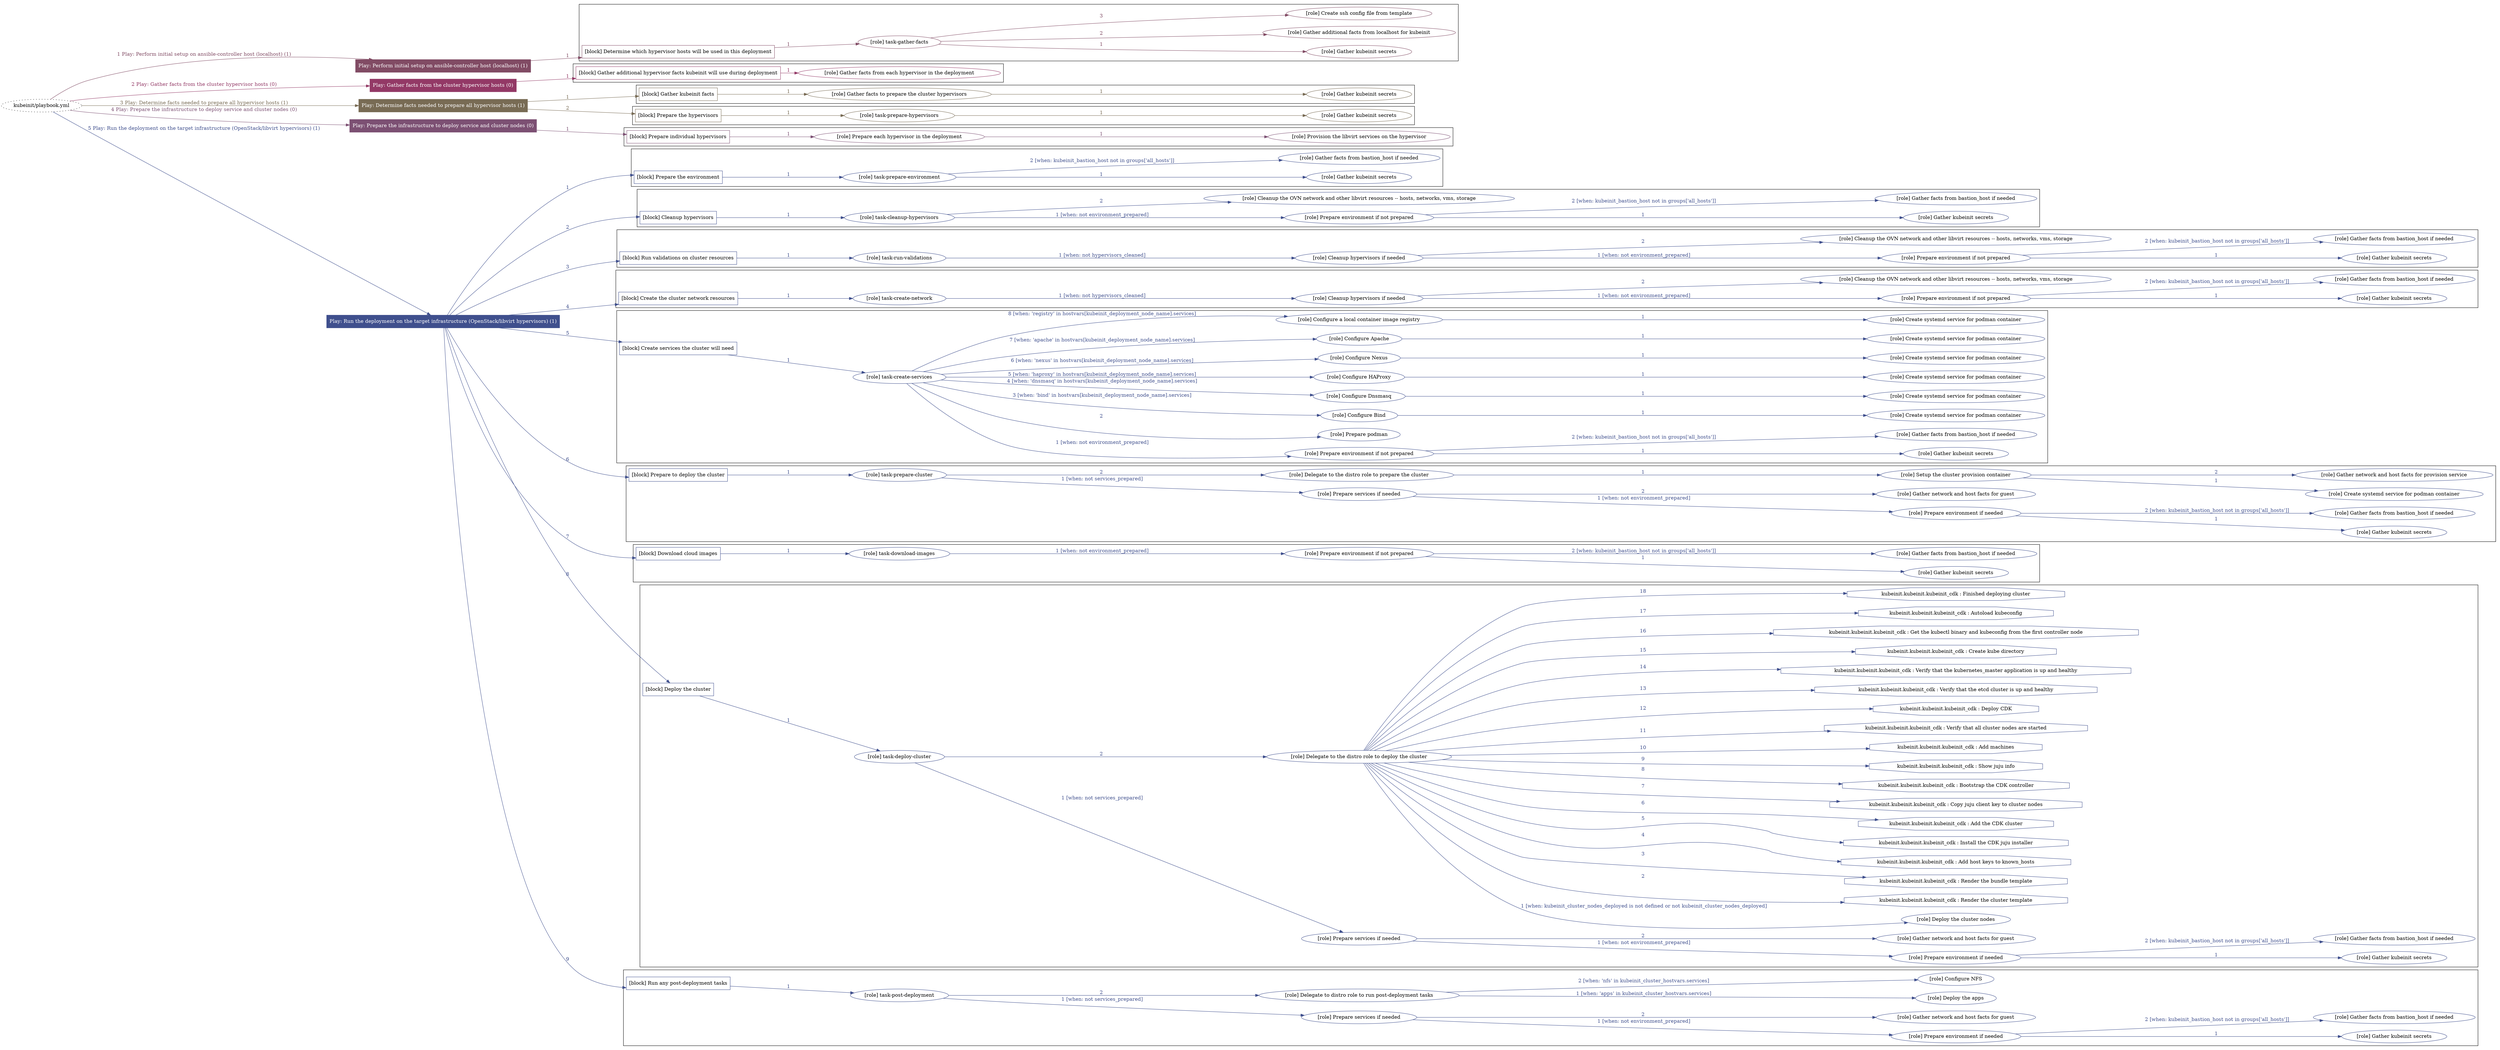 digraph {
	graph [concentrate=true ordering=in rankdir=LR ratio=fill]
	edge [esep=5 sep=10]
	"kubeinit/playbook.yml" [URL="/home/runner/work/kubeinit/kubeinit/kubeinit/playbook.yml" id=playbook_5a51d341 style=dotted]
	"kubeinit/playbook.yml" -> play_a0fe7759 [label="1 Play: Perform initial setup on ansible-controller host (localhost) (1)" color="#814b64" fontcolor="#814b64" id=edge_play_a0fe7759 labeltooltip="1 Play: Perform initial setup on ansible-controller host (localhost) (1)" tooltip="1 Play: Perform initial setup on ansible-controller host (localhost) (1)"]
	subgraph "Play: Perform initial setup on ansible-controller host (localhost) (1)" {
		play_a0fe7759 [label="Play: Perform initial setup on ansible-controller host (localhost) (1)" URL="/home/runner/work/kubeinit/kubeinit/kubeinit/playbook.yml" color="#814b64" fontcolor="#ffffff" id=play_a0fe7759 shape=box style=filled tooltip=localhost]
		play_a0fe7759 -> block_32185035 [label=1 color="#814b64" fontcolor="#814b64" id=edge_block_32185035 labeltooltip=1 tooltip=1]
		subgraph cluster_block_32185035 {
			block_32185035 [label="[block] Determine which hypervisor hosts will be used in this deployment" URL="/home/runner/work/kubeinit/kubeinit/kubeinit/playbook.yml" color="#814b64" id=block_32185035 labeltooltip="Determine which hypervisor hosts will be used in this deployment" shape=box tooltip="Determine which hypervisor hosts will be used in this deployment"]
			block_32185035 -> role_87f22bab [label="1 " color="#814b64" fontcolor="#814b64" id=edge_role_87f22bab labeltooltip="1 " tooltip="1 "]
			subgraph "task-gather-facts" {
				role_87f22bab [label="[role] task-gather-facts" URL="/home/runner/work/kubeinit/kubeinit/kubeinit/playbook.yml" color="#814b64" id=role_87f22bab tooltip="task-gather-facts"]
				role_87f22bab -> role_888b3dd8 [label="1 " color="#814b64" fontcolor="#814b64" id=edge_role_888b3dd8 labeltooltip="1 " tooltip="1 "]
				subgraph "Gather kubeinit secrets" {
					role_888b3dd8 [label="[role] Gather kubeinit secrets" URL="/home/runner/.ansible/collections/ansible_collections/kubeinit/kubeinit/roles/kubeinit_prepare/tasks/build_hypervisors_group.yml" color="#814b64" id=role_888b3dd8 tooltip="Gather kubeinit secrets"]
				}
				role_87f22bab -> role_139fe7fd [label="2 " color="#814b64" fontcolor="#814b64" id=edge_role_139fe7fd labeltooltip="2 " tooltip="2 "]
				subgraph "Gather additional facts from localhost for kubeinit" {
					role_139fe7fd [label="[role] Gather additional facts from localhost for kubeinit" URL="/home/runner/.ansible/collections/ansible_collections/kubeinit/kubeinit/roles/kubeinit_prepare/tasks/build_hypervisors_group.yml" color="#814b64" id=role_139fe7fd tooltip="Gather additional facts from localhost for kubeinit"]
				}
				role_87f22bab -> role_9424964d [label="3 " color="#814b64" fontcolor="#814b64" id=edge_role_9424964d labeltooltip="3 " tooltip="3 "]
				subgraph "Create ssh config file from template" {
					role_9424964d [label="[role] Create ssh config file from template" URL="/home/runner/.ansible/collections/ansible_collections/kubeinit/kubeinit/roles/kubeinit_prepare/tasks/build_hypervisors_group.yml" color="#814b64" id=role_9424964d tooltip="Create ssh config file from template"]
				}
			}
		}
	}
	"kubeinit/playbook.yml" -> play_0ababdb2 [label="2 Play: Gather facts from the cluster hypervisor hosts (0)" color="#933966" fontcolor="#933966" id=edge_play_0ababdb2 labeltooltip="2 Play: Gather facts from the cluster hypervisor hosts (0)" tooltip="2 Play: Gather facts from the cluster hypervisor hosts (0)"]
	subgraph "Play: Gather facts from the cluster hypervisor hosts (0)" {
		play_0ababdb2 [label="Play: Gather facts from the cluster hypervisor hosts (0)" URL="/home/runner/work/kubeinit/kubeinit/kubeinit/playbook.yml" color="#933966" fontcolor="#ffffff" id=play_0ababdb2 shape=box style=filled tooltip="Play: Gather facts from the cluster hypervisor hosts (0)"]
		play_0ababdb2 -> block_5687f5d7 [label=1 color="#933966" fontcolor="#933966" id=edge_block_5687f5d7 labeltooltip=1 tooltip=1]
		subgraph cluster_block_5687f5d7 {
			block_5687f5d7 [label="[block] Gather additional hypervisor facts kubeinit will use during deployment" URL="/home/runner/work/kubeinit/kubeinit/kubeinit/playbook.yml" color="#933966" id=block_5687f5d7 labeltooltip="Gather additional hypervisor facts kubeinit will use during deployment" shape=box tooltip="Gather additional hypervisor facts kubeinit will use during deployment"]
			block_5687f5d7 -> role_4fb2252a [label="1 " color="#933966" fontcolor="#933966" id=edge_role_4fb2252a labeltooltip="1 " tooltip="1 "]
			subgraph "Gather facts from each hypervisor in the deployment" {
				role_4fb2252a [label="[role] Gather facts from each hypervisor in the deployment" URL="/home/runner/work/kubeinit/kubeinit/kubeinit/playbook.yml" color="#933966" id=role_4fb2252a tooltip="Gather facts from each hypervisor in the deployment"]
			}
		}
	}
	"kubeinit/playbook.yml" -> play_9797517a [label="3 Play: Determine facts needed to prepare all hypervisor hosts (1)" color="#786b54" fontcolor="#786b54" id=edge_play_9797517a labeltooltip="3 Play: Determine facts needed to prepare all hypervisor hosts (1)" tooltip="3 Play: Determine facts needed to prepare all hypervisor hosts (1)"]
	subgraph "Play: Determine facts needed to prepare all hypervisor hosts (1)" {
		play_9797517a [label="Play: Determine facts needed to prepare all hypervisor hosts (1)" URL="/home/runner/work/kubeinit/kubeinit/kubeinit/playbook.yml" color="#786b54" fontcolor="#ffffff" id=play_9797517a shape=box style=filled tooltip=localhost]
		play_9797517a -> block_b3ff2605 [label=1 color="#786b54" fontcolor="#786b54" id=edge_block_b3ff2605 labeltooltip=1 tooltip=1]
		subgraph cluster_block_b3ff2605 {
			block_b3ff2605 [label="[block] Gather kubeinit facts" URL="/home/runner/work/kubeinit/kubeinit/kubeinit/playbook.yml" color="#786b54" id=block_b3ff2605 labeltooltip="Gather kubeinit facts" shape=box tooltip="Gather kubeinit facts"]
			block_b3ff2605 -> role_b54ca545 [label="1 " color="#786b54" fontcolor="#786b54" id=edge_role_b54ca545 labeltooltip="1 " tooltip="1 "]
			subgraph "Gather facts to prepare the cluster hypervisors" {
				role_b54ca545 [label="[role] Gather facts to prepare the cluster hypervisors" URL="/home/runner/work/kubeinit/kubeinit/kubeinit/playbook.yml" color="#786b54" id=role_b54ca545 tooltip="Gather facts to prepare the cluster hypervisors"]
				role_b54ca545 -> role_3aaf21b5 [label="1 " color="#786b54" fontcolor="#786b54" id=edge_role_3aaf21b5 labeltooltip="1 " tooltip="1 "]
				subgraph "Gather kubeinit secrets" {
					role_3aaf21b5 [label="[role] Gather kubeinit secrets" URL="/home/runner/.ansible/collections/ansible_collections/kubeinit/kubeinit/roles/kubeinit_prepare/tasks/gather_kubeinit_facts.yml" color="#786b54" id=role_3aaf21b5 tooltip="Gather kubeinit secrets"]
				}
			}
		}
		play_9797517a -> block_415ee98a [label=2 color="#786b54" fontcolor="#786b54" id=edge_block_415ee98a labeltooltip=2 tooltip=2]
		subgraph cluster_block_415ee98a {
			block_415ee98a [label="[block] Prepare the hypervisors" URL="/home/runner/work/kubeinit/kubeinit/kubeinit/playbook.yml" color="#786b54" id=block_415ee98a labeltooltip="Prepare the hypervisors" shape=box tooltip="Prepare the hypervisors"]
			block_415ee98a -> role_7777511c [label="1 " color="#786b54" fontcolor="#786b54" id=edge_role_7777511c labeltooltip="1 " tooltip="1 "]
			subgraph "task-prepare-hypervisors" {
				role_7777511c [label="[role] task-prepare-hypervisors" URL="/home/runner/work/kubeinit/kubeinit/kubeinit/playbook.yml" color="#786b54" id=role_7777511c tooltip="task-prepare-hypervisors"]
				role_7777511c -> role_215b6bcb [label="1 " color="#786b54" fontcolor="#786b54" id=edge_role_215b6bcb labeltooltip="1 " tooltip="1 "]
				subgraph "Gather kubeinit secrets" {
					role_215b6bcb [label="[role] Gather kubeinit secrets" URL="/home/runner/.ansible/collections/ansible_collections/kubeinit/kubeinit/roles/kubeinit_prepare/tasks/gather_kubeinit_facts.yml" color="#786b54" id=role_215b6bcb tooltip="Gather kubeinit secrets"]
				}
			}
		}
	}
	"kubeinit/playbook.yml" -> play_5ab0fd24 [label="4 Play: Prepare the infrastructure to deploy service and cluster nodes (0)" color="#7c5073" fontcolor="#7c5073" id=edge_play_5ab0fd24 labeltooltip="4 Play: Prepare the infrastructure to deploy service and cluster nodes (0)" tooltip="4 Play: Prepare the infrastructure to deploy service and cluster nodes (0)"]
	subgraph "Play: Prepare the infrastructure to deploy service and cluster nodes (0)" {
		play_5ab0fd24 [label="Play: Prepare the infrastructure to deploy service and cluster nodes (0)" URL="/home/runner/work/kubeinit/kubeinit/kubeinit/playbook.yml" color="#7c5073" fontcolor="#ffffff" id=play_5ab0fd24 shape=box style=filled tooltip="Play: Prepare the infrastructure to deploy service and cluster nodes (0)"]
		play_5ab0fd24 -> block_a1c620fb [label=1 color="#7c5073" fontcolor="#7c5073" id=edge_block_a1c620fb labeltooltip=1 tooltip=1]
		subgraph cluster_block_a1c620fb {
			block_a1c620fb [label="[block] Prepare individual hypervisors" URL="/home/runner/work/kubeinit/kubeinit/kubeinit/playbook.yml" color="#7c5073" id=block_a1c620fb labeltooltip="Prepare individual hypervisors" shape=box tooltip="Prepare individual hypervisors"]
			block_a1c620fb -> role_cbd71bc0 [label="1 " color="#7c5073" fontcolor="#7c5073" id=edge_role_cbd71bc0 labeltooltip="1 " tooltip="1 "]
			subgraph "Prepare each hypervisor in the deployment" {
				role_cbd71bc0 [label="[role] Prepare each hypervisor in the deployment" URL="/home/runner/work/kubeinit/kubeinit/kubeinit/playbook.yml" color="#7c5073" id=role_cbd71bc0 tooltip="Prepare each hypervisor in the deployment"]
				role_cbd71bc0 -> role_2c43a8d2 [label="1 " color="#7c5073" fontcolor="#7c5073" id=edge_role_2c43a8d2 labeltooltip="1 " tooltip="1 "]
				subgraph "Provision the libvirt services on the hypervisor" {
					role_2c43a8d2 [label="[role] Provision the libvirt services on the hypervisor" URL="/home/runner/.ansible/collections/ansible_collections/kubeinit/kubeinit/roles/kubeinit_prepare/tasks/prepare_hypervisor.yml" color="#7c5073" id=role_2c43a8d2 tooltip="Provision the libvirt services on the hypervisor"]
				}
			}
		}
	}
	"kubeinit/playbook.yml" -> play_9be9d0f4 [label="5 Play: Run the deployment on the target infrastructure (OpenStack/libvirt hypervisors) (1)" color="#3f4f8d" fontcolor="#3f4f8d" id=edge_play_9be9d0f4 labeltooltip="5 Play: Run the deployment on the target infrastructure (OpenStack/libvirt hypervisors) (1)" tooltip="5 Play: Run the deployment on the target infrastructure (OpenStack/libvirt hypervisors) (1)"]
	subgraph "Play: Run the deployment on the target infrastructure (OpenStack/libvirt hypervisors) (1)" {
		play_9be9d0f4 [label="Play: Run the deployment on the target infrastructure (OpenStack/libvirt hypervisors) (1)" URL="/home/runner/work/kubeinit/kubeinit/kubeinit/playbook.yml" color="#3f4f8d" fontcolor="#ffffff" id=play_9be9d0f4 shape=box style=filled tooltip=localhost]
		play_9be9d0f4 -> block_c97df1d0 [label=1 color="#3f4f8d" fontcolor="#3f4f8d" id=edge_block_c97df1d0 labeltooltip=1 tooltip=1]
		subgraph cluster_block_c97df1d0 {
			block_c97df1d0 [label="[block] Prepare the environment" URL="/home/runner/work/kubeinit/kubeinit/kubeinit/playbook.yml" color="#3f4f8d" id=block_c97df1d0 labeltooltip="Prepare the environment" shape=box tooltip="Prepare the environment"]
			block_c97df1d0 -> role_35b676db [label="1 " color="#3f4f8d" fontcolor="#3f4f8d" id=edge_role_35b676db labeltooltip="1 " tooltip="1 "]
			subgraph "task-prepare-environment" {
				role_35b676db [label="[role] task-prepare-environment" URL="/home/runner/work/kubeinit/kubeinit/kubeinit/playbook.yml" color="#3f4f8d" id=role_35b676db tooltip="task-prepare-environment"]
				role_35b676db -> role_f33b4cf0 [label="1 " color="#3f4f8d" fontcolor="#3f4f8d" id=edge_role_f33b4cf0 labeltooltip="1 " tooltip="1 "]
				subgraph "Gather kubeinit secrets" {
					role_f33b4cf0 [label="[role] Gather kubeinit secrets" URL="/home/runner/.ansible/collections/ansible_collections/kubeinit/kubeinit/roles/kubeinit_prepare/tasks/gather_kubeinit_facts.yml" color="#3f4f8d" id=role_f33b4cf0 tooltip="Gather kubeinit secrets"]
				}
				role_35b676db -> role_31c258ab [label="2 [when: kubeinit_bastion_host not in groups['all_hosts']]" color="#3f4f8d" fontcolor="#3f4f8d" id=edge_role_31c258ab labeltooltip="2 [when: kubeinit_bastion_host not in groups['all_hosts']]" tooltip="2 [when: kubeinit_bastion_host not in groups['all_hosts']]"]
				subgraph "Gather facts from bastion_host if needed" {
					role_31c258ab [label="[role] Gather facts from bastion_host if needed" URL="/home/runner/.ansible/collections/ansible_collections/kubeinit/kubeinit/roles/kubeinit_prepare/tasks/main.yml" color="#3f4f8d" id=role_31c258ab tooltip="Gather facts from bastion_host if needed"]
				}
			}
		}
		play_9be9d0f4 -> block_01f05669 [label=2 color="#3f4f8d" fontcolor="#3f4f8d" id=edge_block_01f05669 labeltooltip=2 tooltip=2]
		subgraph cluster_block_01f05669 {
			block_01f05669 [label="[block] Cleanup hypervisors" URL="/home/runner/work/kubeinit/kubeinit/kubeinit/playbook.yml" color="#3f4f8d" id=block_01f05669 labeltooltip="Cleanup hypervisors" shape=box tooltip="Cleanup hypervisors"]
			block_01f05669 -> role_4f972aba [label="1 " color="#3f4f8d" fontcolor="#3f4f8d" id=edge_role_4f972aba labeltooltip="1 " tooltip="1 "]
			subgraph "task-cleanup-hypervisors" {
				role_4f972aba [label="[role] task-cleanup-hypervisors" URL="/home/runner/work/kubeinit/kubeinit/kubeinit/playbook.yml" color="#3f4f8d" id=role_4f972aba tooltip="task-cleanup-hypervisors"]
				role_4f972aba -> role_adf5a0a0 [label="1 [when: not environment_prepared]" color="#3f4f8d" fontcolor="#3f4f8d" id=edge_role_adf5a0a0 labeltooltip="1 [when: not environment_prepared]" tooltip="1 [when: not environment_prepared]"]
				subgraph "Prepare environment if not prepared" {
					role_adf5a0a0 [label="[role] Prepare environment if not prepared" URL="/home/runner/.ansible/collections/ansible_collections/kubeinit/kubeinit/roles/kubeinit_libvirt/tasks/cleanup_hypervisors.yml" color="#3f4f8d" id=role_adf5a0a0 tooltip="Prepare environment if not prepared"]
					role_adf5a0a0 -> role_f577c850 [label="1 " color="#3f4f8d" fontcolor="#3f4f8d" id=edge_role_f577c850 labeltooltip="1 " tooltip="1 "]
					subgraph "Gather kubeinit secrets" {
						role_f577c850 [label="[role] Gather kubeinit secrets" URL="/home/runner/.ansible/collections/ansible_collections/kubeinit/kubeinit/roles/kubeinit_prepare/tasks/gather_kubeinit_facts.yml" color="#3f4f8d" id=role_f577c850 tooltip="Gather kubeinit secrets"]
					}
					role_adf5a0a0 -> role_b387e4d4 [label="2 [when: kubeinit_bastion_host not in groups['all_hosts']]" color="#3f4f8d" fontcolor="#3f4f8d" id=edge_role_b387e4d4 labeltooltip="2 [when: kubeinit_bastion_host not in groups['all_hosts']]" tooltip="2 [when: kubeinit_bastion_host not in groups['all_hosts']]"]
					subgraph "Gather facts from bastion_host if needed" {
						role_b387e4d4 [label="[role] Gather facts from bastion_host if needed" URL="/home/runner/.ansible/collections/ansible_collections/kubeinit/kubeinit/roles/kubeinit_prepare/tasks/main.yml" color="#3f4f8d" id=role_b387e4d4 tooltip="Gather facts from bastion_host if needed"]
					}
				}
				role_4f972aba -> role_8c51627c [label="2 " color="#3f4f8d" fontcolor="#3f4f8d" id=edge_role_8c51627c labeltooltip="2 " tooltip="2 "]
				subgraph "Cleanup the OVN network and other libvirt resources -- hosts, networks, vms, storage" {
					role_8c51627c [label="[role] Cleanup the OVN network and other libvirt resources -- hosts, networks, vms, storage" URL="/home/runner/.ansible/collections/ansible_collections/kubeinit/kubeinit/roles/kubeinit_libvirt/tasks/cleanup_hypervisors.yml" color="#3f4f8d" id=role_8c51627c tooltip="Cleanup the OVN network and other libvirt resources -- hosts, networks, vms, storage"]
				}
			}
		}
		play_9be9d0f4 -> block_5aaf11df [label=3 color="#3f4f8d" fontcolor="#3f4f8d" id=edge_block_5aaf11df labeltooltip=3 tooltip=3]
		subgraph cluster_block_5aaf11df {
			block_5aaf11df [label="[block] Run validations on cluster resources" URL="/home/runner/work/kubeinit/kubeinit/kubeinit/playbook.yml" color="#3f4f8d" id=block_5aaf11df labeltooltip="Run validations on cluster resources" shape=box tooltip="Run validations on cluster resources"]
			block_5aaf11df -> role_77fc0009 [label="1 " color="#3f4f8d" fontcolor="#3f4f8d" id=edge_role_77fc0009 labeltooltip="1 " tooltip="1 "]
			subgraph "task-run-validations" {
				role_77fc0009 [label="[role] task-run-validations" URL="/home/runner/work/kubeinit/kubeinit/kubeinit/playbook.yml" color="#3f4f8d" id=role_77fc0009 tooltip="task-run-validations"]
				role_77fc0009 -> role_12a5b530 [label="1 [when: not hypervisors_cleaned]" color="#3f4f8d" fontcolor="#3f4f8d" id=edge_role_12a5b530 labeltooltip="1 [when: not hypervisors_cleaned]" tooltip="1 [when: not hypervisors_cleaned]"]
				subgraph "Cleanup hypervisors if needed" {
					role_12a5b530 [label="[role] Cleanup hypervisors if needed" URL="/home/runner/.ansible/collections/ansible_collections/kubeinit/kubeinit/roles/kubeinit_validations/tasks/main.yml" color="#3f4f8d" id=role_12a5b530 tooltip="Cleanup hypervisors if needed"]
					role_12a5b530 -> role_d798f0e1 [label="1 [when: not environment_prepared]" color="#3f4f8d" fontcolor="#3f4f8d" id=edge_role_d798f0e1 labeltooltip="1 [when: not environment_prepared]" tooltip="1 [when: not environment_prepared]"]
					subgraph "Prepare environment if not prepared" {
						role_d798f0e1 [label="[role] Prepare environment if not prepared" URL="/home/runner/.ansible/collections/ansible_collections/kubeinit/kubeinit/roles/kubeinit_libvirt/tasks/cleanup_hypervisors.yml" color="#3f4f8d" id=role_d798f0e1 tooltip="Prepare environment if not prepared"]
						role_d798f0e1 -> role_106ce863 [label="1 " color="#3f4f8d" fontcolor="#3f4f8d" id=edge_role_106ce863 labeltooltip="1 " tooltip="1 "]
						subgraph "Gather kubeinit secrets" {
							role_106ce863 [label="[role] Gather kubeinit secrets" URL="/home/runner/.ansible/collections/ansible_collections/kubeinit/kubeinit/roles/kubeinit_prepare/tasks/gather_kubeinit_facts.yml" color="#3f4f8d" id=role_106ce863 tooltip="Gather kubeinit secrets"]
						}
						role_d798f0e1 -> role_c9836616 [label="2 [when: kubeinit_bastion_host not in groups['all_hosts']]" color="#3f4f8d" fontcolor="#3f4f8d" id=edge_role_c9836616 labeltooltip="2 [when: kubeinit_bastion_host not in groups['all_hosts']]" tooltip="2 [when: kubeinit_bastion_host not in groups['all_hosts']]"]
						subgraph "Gather facts from bastion_host if needed" {
							role_c9836616 [label="[role] Gather facts from bastion_host if needed" URL="/home/runner/.ansible/collections/ansible_collections/kubeinit/kubeinit/roles/kubeinit_prepare/tasks/main.yml" color="#3f4f8d" id=role_c9836616 tooltip="Gather facts from bastion_host if needed"]
						}
					}
					role_12a5b530 -> role_12d964c4 [label="2 " color="#3f4f8d" fontcolor="#3f4f8d" id=edge_role_12d964c4 labeltooltip="2 " tooltip="2 "]
					subgraph "Cleanup the OVN network and other libvirt resources -- hosts, networks, vms, storage" {
						role_12d964c4 [label="[role] Cleanup the OVN network and other libvirt resources -- hosts, networks, vms, storage" URL="/home/runner/.ansible/collections/ansible_collections/kubeinit/kubeinit/roles/kubeinit_libvirt/tasks/cleanup_hypervisors.yml" color="#3f4f8d" id=role_12d964c4 tooltip="Cleanup the OVN network and other libvirt resources -- hosts, networks, vms, storage"]
					}
				}
			}
		}
		play_9be9d0f4 -> block_9f50b83d [label=4 color="#3f4f8d" fontcolor="#3f4f8d" id=edge_block_9f50b83d labeltooltip=4 tooltip=4]
		subgraph cluster_block_9f50b83d {
			block_9f50b83d [label="[block] Create the cluster network resources" URL="/home/runner/work/kubeinit/kubeinit/kubeinit/playbook.yml" color="#3f4f8d" id=block_9f50b83d labeltooltip="Create the cluster network resources" shape=box tooltip="Create the cluster network resources"]
			block_9f50b83d -> role_b9a93034 [label="1 " color="#3f4f8d" fontcolor="#3f4f8d" id=edge_role_b9a93034 labeltooltip="1 " tooltip="1 "]
			subgraph "task-create-network" {
				role_b9a93034 [label="[role] task-create-network" URL="/home/runner/work/kubeinit/kubeinit/kubeinit/playbook.yml" color="#3f4f8d" id=role_b9a93034 tooltip="task-create-network"]
				role_b9a93034 -> role_a98f60f1 [label="1 [when: not hypervisors_cleaned]" color="#3f4f8d" fontcolor="#3f4f8d" id=edge_role_a98f60f1 labeltooltip="1 [when: not hypervisors_cleaned]" tooltip="1 [when: not hypervisors_cleaned]"]
				subgraph "Cleanup hypervisors if needed" {
					role_a98f60f1 [label="[role] Cleanup hypervisors if needed" URL="/home/runner/.ansible/collections/ansible_collections/kubeinit/kubeinit/roles/kubeinit_libvirt/tasks/create_network.yml" color="#3f4f8d" id=role_a98f60f1 tooltip="Cleanup hypervisors if needed"]
					role_a98f60f1 -> role_47a503de [label="1 [when: not environment_prepared]" color="#3f4f8d" fontcolor="#3f4f8d" id=edge_role_47a503de labeltooltip="1 [when: not environment_prepared]" tooltip="1 [when: not environment_prepared]"]
					subgraph "Prepare environment if not prepared" {
						role_47a503de [label="[role] Prepare environment if not prepared" URL="/home/runner/.ansible/collections/ansible_collections/kubeinit/kubeinit/roles/kubeinit_libvirt/tasks/cleanup_hypervisors.yml" color="#3f4f8d" id=role_47a503de tooltip="Prepare environment if not prepared"]
						role_47a503de -> role_509b02e9 [label="1 " color="#3f4f8d" fontcolor="#3f4f8d" id=edge_role_509b02e9 labeltooltip="1 " tooltip="1 "]
						subgraph "Gather kubeinit secrets" {
							role_509b02e9 [label="[role] Gather kubeinit secrets" URL="/home/runner/.ansible/collections/ansible_collections/kubeinit/kubeinit/roles/kubeinit_prepare/tasks/gather_kubeinit_facts.yml" color="#3f4f8d" id=role_509b02e9 tooltip="Gather kubeinit secrets"]
						}
						role_47a503de -> role_c401ca6a [label="2 [when: kubeinit_bastion_host not in groups['all_hosts']]" color="#3f4f8d" fontcolor="#3f4f8d" id=edge_role_c401ca6a labeltooltip="2 [when: kubeinit_bastion_host not in groups['all_hosts']]" tooltip="2 [when: kubeinit_bastion_host not in groups['all_hosts']]"]
						subgraph "Gather facts from bastion_host if needed" {
							role_c401ca6a [label="[role] Gather facts from bastion_host if needed" URL="/home/runner/.ansible/collections/ansible_collections/kubeinit/kubeinit/roles/kubeinit_prepare/tasks/main.yml" color="#3f4f8d" id=role_c401ca6a tooltip="Gather facts from bastion_host if needed"]
						}
					}
					role_a98f60f1 -> role_c29f8361 [label="2 " color="#3f4f8d" fontcolor="#3f4f8d" id=edge_role_c29f8361 labeltooltip="2 " tooltip="2 "]
					subgraph "Cleanup the OVN network and other libvirt resources -- hosts, networks, vms, storage" {
						role_c29f8361 [label="[role] Cleanup the OVN network and other libvirt resources -- hosts, networks, vms, storage" URL="/home/runner/.ansible/collections/ansible_collections/kubeinit/kubeinit/roles/kubeinit_libvirt/tasks/cleanup_hypervisors.yml" color="#3f4f8d" id=role_c29f8361 tooltip="Cleanup the OVN network and other libvirt resources -- hosts, networks, vms, storage"]
					}
				}
			}
		}
		play_9be9d0f4 -> block_3ceac824 [label=5 color="#3f4f8d" fontcolor="#3f4f8d" id=edge_block_3ceac824 labeltooltip=5 tooltip=5]
		subgraph cluster_block_3ceac824 {
			block_3ceac824 [label="[block] Create services the cluster will need" URL="/home/runner/work/kubeinit/kubeinit/kubeinit/playbook.yml" color="#3f4f8d" id=block_3ceac824 labeltooltip="Create services the cluster will need" shape=box tooltip="Create services the cluster will need"]
			block_3ceac824 -> role_79fdac73 [label="1 " color="#3f4f8d" fontcolor="#3f4f8d" id=edge_role_79fdac73 labeltooltip="1 " tooltip="1 "]
			subgraph "task-create-services" {
				role_79fdac73 [label="[role] task-create-services" URL="/home/runner/work/kubeinit/kubeinit/kubeinit/playbook.yml" color="#3f4f8d" id=role_79fdac73 tooltip="task-create-services"]
				role_79fdac73 -> role_eacee5cc [label="1 [when: not environment_prepared]" color="#3f4f8d" fontcolor="#3f4f8d" id=edge_role_eacee5cc labeltooltip="1 [when: not environment_prepared]" tooltip="1 [when: not environment_prepared]"]
				subgraph "Prepare environment if not prepared" {
					role_eacee5cc [label="[role] Prepare environment if not prepared" URL="/home/runner/.ansible/collections/ansible_collections/kubeinit/kubeinit/roles/kubeinit_services/tasks/main.yml" color="#3f4f8d" id=role_eacee5cc tooltip="Prepare environment if not prepared"]
					role_eacee5cc -> role_61325732 [label="1 " color="#3f4f8d" fontcolor="#3f4f8d" id=edge_role_61325732 labeltooltip="1 " tooltip="1 "]
					subgraph "Gather kubeinit secrets" {
						role_61325732 [label="[role] Gather kubeinit secrets" URL="/home/runner/.ansible/collections/ansible_collections/kubeinit/kubeinit/roles/kubeinit_prepare/tasks/gather_kubeinit_facts.yml" color="#3f4f8d" id=role_61325732 tooltip="Gather kubeinit secrets"]
					}
					role_eacee5cc -> role_7b02f8f3 [label="2 [when: kubeinit_bastion_host not in groups['all_hosts']]" color="#3f4f8d" fontcolor="#3f4f8d" id=edge_role_7b02f8f3 labeltooltip="2 [when: kubeinit_bastion_host not in groups['all_hosts']]" tooltip="2 [when: kubeinit_bastion_host not in groups['all_hosts']]"]
					subgraph "Gather facts from bastion_host if needed" {
						role_7b02f8f3 [label="[role] Gather facts from bastion_host if needed" URL="/home/runner/.ansible/collections/ansible_collections/kubeinit/kubeinit/roles/kubeinit_prepare/tasks/main.yml" color="#3f4f8d" id=role_7b02f8f3 tooltip="Gather facts from bastion_host if needed"]
					}
				}
				role_79fdac73 -> role_1c7f7dae [label="2 " color="#3f4f8d" fontcolor="#3f4f8d" id=edge_role_1c7f7dae labeltooltip="2 " tooltip="2 "]
				subgraph "Prepare podman" {
					role_1c7f7dae [label="[role] Prepare podman" URL="/home/runner/.ansible/collections/ansible_collections/kubeinit/kubeinit/roles/kubeinit_services/tasks/00_create_service_pod.yml" color="#3f4f8d" id=role_1c7f7dae tooltip="Prepare podman"]
				}
				role_79fdac73 -> role_f28e4585 [label="3 [when: 'bind' in hostvars[kubeinit_deployment_node_name].services]" color="#3f4f8d" fontcolor="#3f4f8d" id=edge_role_f28e4585 labeltooltip="3 [when: 'bind' in hostvars[kubeinit_deployment_node_name].services]" tooltip="3 [when: 'bind' in hostvars[kubeinit_deployment_node_name].services]"]
				subgraph "Configure Bind" {
					role_f28e4585 [label="[role] Configure Bind" URL="/home/runner/.ansible/collections/ansible_collections/kubeinit/kubeinit/roles/kubeinit_services/tasks/start_services_containers.yml" color="#3f4f8d" id=role_f28e4585 tooltip="Configure Bind"]
					role_f28e4585 -> role_9c59a258 [label="1 " color="#3f4f8d" fontcolor="#3f4f8d" id=edge_role_9c59a258 labeltooltip="1 " tooltip="1 "]
					subgraph "Create systemd service for podman container" {
						role_9c59a258 [label="[role] Create systemd service for podman container" URL="/home/runner/.ansible/collections/ansible_collections/kubeinit/kubeinit/roles/kubeinit_bind/tasks/main.yml" color="#3f4f8d" id=role_9c59a258 tooltip="Create systemd service for podman container"]
					}
				}
				role_79fdac73 -> role_6abf8482 [label="4 [when: 'dnsmasq' in hostvars[kubeinit_deployment_node_name].services]" color="#3f4f8d" fontcolor="#3f4f8d" id=edge_role_6abf8482 labeltooltip="4 [when: 'dnsmasq' in hostvars[kubeinit_deployment_node_name].services]" tooltip="4 [when: 'dnsmasq' in hostvars[kubeinit_deployment_node_name].services]"]
				subgraph "Configure Dnsmasq" {
					role_6abf8482 [label="[role] Configure Dnsmasq" URL="/home/runner/.ansible/collections/ansible_collections/kubeinit/kubeinit/roles/kubeinit_services/tasks/start_services_containers.yml" color="#3f4f8d" id=role_6abf8482 tooltip="Configure Dnsmasq"]
					role_6abf8482 -> role_7827137a [label="1 " color="#3f4f8d" fontcolor="#3f4f8d" id=edge_role_7827137a labeltooltip="1 " tooltip="1 "]
					subgraph "Create systemd service for podman container" {
						role_7827137a [label="[role] Create systemd service for podman container" URL="/home/runner/.ansible/collections/ansible_collections/kubeinit/kubeinit/roles/kubeinit_dnsmasq/tasks/main.yml" color="#3f4f8d" id=role_7827137a tooltip="Create systemd service for podman container"]
					}
				}
				role_79fdac73 -> role_7ce7a89c [label="5 [when: 'haproxy' in hostvars[kubeinit_deployment_node_name].services]" color="#3f4f8d" fontcolor="#3f4f8d" id=edge_role_7ce7a89c labeltooltip="5 [when: 'haproxy' in hostvars[kubeinit_deployment_node_name].services]" tooltip="5 [when: 'haproxy' in hostvars[kubeinit_deployment_node_name].services]"]
				subgraph "Configure HAProxy" {
					role_7ce7a89c [label="[role] Configure HAProxy" URL="/home/runner/.ansible/collections/ansible_collections/kubeinit/kubeinit/roles/kubeinit_services/tasks/start_services_containers.yml" color="#3f4f8d" id=role_7ce7a89c tooltip="Configure HAProxy"]
					role_7ce7a89c -> role_1270bd77 [label="1 " color="#3f4f8d" fontcolor="#3f4f8d" id=edge_role_1270bd77 labeltooltip="1 " tooltip="1 "]
					subgraph "Create systemd service for podman container" {
						role_1270bd77 [label="[role] Create systemd service for podman container" URL="/home/runner/.ansible/collections/ansible_collections/kubeinit/kubeinit/roles/kubeinit_haproxy/tasks/main.yml" color="#3f4f8d" id=role_1270bd77 tooltip="Create systemd service for podman container"]
					}
				}
				role_79fdac73 -> role_39ca4c23 [label="6 [when: 'nexus' in hostvars[kubeinit_deployment_node_name].services]" color="#3f4f8d" fontcolor="#3f4f8d" id=edge_role_39ca4c23 labeltooltip="6 [when: 'nexus' in hostvars[kubeinit_deployment_node_name].services]" tooltip="6 [when: 'nexus' in hostvars[kubeinit_deployment_node_name].services]"]
				subgraph "Configure Nexus" {
					role_39ca4c23 [label="[role] Configure Nexus" URL="/home/runner/.ansible/collections/ansible_collections/kubeinit/kubeinit/roles/kubeinit_services/tasks/start_services_containers.yml" color="#3f4f8d" id=role_39ca4c23 tooltip="Configure Nexus"]
					role_39ca4c23 -> role_f14af68b [label="1 " color="#3f4f8d" fontcolor="#3f4f8d" id=edge_role_f14af68b labeltooltip="1 " tooltip="1 "]
					subgraph "Create systemd service for podman container" {
						role_f14af68b [label="[role] Create systemd service for podman container" URL="/home/runner/.ansible/collections/ansible_collections/kubeinit/kubeinit/roles/kubeinit_nexus/tasks/main.yml" color="#3f4f8d" id=role_f14af68b tooltip="Create systemd service for podman container"]
					}
				}
				role_79fdac73 -> role_0464abbc [label="7 [when: 'apache' in hostvars[kubeinit_deployment_node_name].services]" color="#3f4f8d" fontcolor="#3f4f8d" id=edge_role_0464abbc labeltooltip="7 [when: 'apache' in hostvars[kubeinit_deployment_node_name].services]" tooltip="7 [when: 'apache' in hostvars[kubeinit_deployment_node_name].services]"]
				subgraph "Configure Apache" {
					role_0464abbc [label="[role] Configure Apache" URL="/home/runner/.ansible/collections/ansible_collections/kubeinit/kubeinit/roles/kubeinit_services/tasks/start_services_containers.yml" color="#3f4f8d" id=role_0464abbc tooltip="Configure Apache"]
					role_0464abbc -> role_d598d4a1 [label="1 " color="#3f4f8d" fontcolor="#3f4f8d" id=edge_role_d598d4a1 labeltooltip="1 " tooltip="1 "]
					subgraph "Create systemd service for podman container" {
						role_d598d4a1 [label="[role] Create systemd service for podman container" URL="/home/runner/.ansible/collections/ansible_collections/kubeinit/kubeinit/roles/kubeinit_apache/tasks/main.yml" color="#3f4f8d" id=role_d598d4a1 tooltip="Create systemd service for podman container"]
					}
				}
				role_79fdac73 -> role_65d58353 [label="8 [when: 'registry' in hostvars[kubeinit_deployment_node_name].services]" color="#3f4f8d" fontcolor="#3f4f8d" id=edge_role_65d58353 labeltooltip="8 [when: 'registry' in hostvars[kubeinit_deployment_node_name].services]" tooltip="8 [when: 'registry' in hostvars[kubeinit_deployment_node_name].services]"]
				subgraph "Configure a local container image registry" {
					role_65d58353 [label="[role] Configure a local container image registry" URL="/home/runner/.ansible/collections/ansible_collections/kubeinit/kubeinit/roles/kubeinit_services/tasks/start_services_containers.yml" color="#3f4f8d" id=role_65d58353 tooltip="Configure a local container image registry"]
					role_65d58353 -> role_dc4d0d59 [label="1 " color="#3f4f8d" fontcolor="#3f4f8d" id=edge_role_dc4d0d59 labeltooltip="1 " tooltip="1 "]
					subgraph "Create systemd service for podman container" {
						role_dc4d0d59 [label="[role] Create systemd service for podman container" URL="/home/runner/.ansible/collections/ansible_collections/kubeinit/kubeinit/roles/kubeinit_registry/tasks/main.yml" color="#3f4f8d" id=role_dc4d0d59 tooltip="Create systemd service for podman container"]
					}
				}
			}
		}
		play_9be9d0f4 -> block_1bd97235 [label=6 color="#3f4f8d" fontcolor="#3f4f8d" id=edge_block_1bd97235 labeltooltip=6 tooltip=6]
		subgraph cluster_block_1bd97235 {
			block_1bd97235 [label="[block] Prepare to deploy the cluster" URL="/home/runner/work/kubeinit/kubeinit/kubeinit/playbook.yml" color="#3f4f8d" id=block_1bd97235 labeltooltip="Prepare to deploy the cluster" shape=box tooltip="Prepare to deploy the cluster"]
			block_1bd97235 -> role_b673860f [label="1 " color="#3f4f8d" fontcolor="#3f4f8d" id=edge_role_b673860f labeltooltip="1 " tooltip="1 "]
			subgraph "task-prepare-cluster" {
				role_b673860f [label="[role] task-prepare-cluster" URL="/home/runner/work/kubeinit/kubeinit/kubeinit/playbook.yml" color="#3f4f8d" id=role_b673860f tooltip="task-prepare-cluster"]
				role_b673860f -> role_ef51e8ea [label="1 [when: not services_prepared]" color="#3f4f8d" fontcolor="#3f4f8d" id=edge_role_ef51e8ea labeltooltip="1 [when: not services_prepared]" tooltip="1 [when: not services_prepared]"]
				subgraph "Prepare services if needed" {
					role_ef51e8ea [label="[role] Prepare services if needed" URL="/home/runner/.ansible/collections/ansible_collections/kubeinit/kubeinit/roles/kubeinit_prepare/tasks/prepare_cluster.yml" color="#3f4f8d" id=role_ef51e8ea tooltip="Prepare services if needed"]
					role_ef51e8ea -> role_7bd02156 [label="1 [when: not environment_prepared]" color="#3f4f8d" fontcolor="#3f4f8d" id=edge_role_7bd02156 labeltooltip="1 [when: not environment_prepared]" tooltip="1 [when: not environment_prepared]"]
					subgraph "Prepare environment if needed" {
						role_7bd02156 [label="[role] Prepare environment if needed" URL="/home/runner/.ansible/collections/ansible_collections/kubeinit/kubeinit/roles/kubeinit_services/tasks/prepare_services.yml" color="#3f4f8d" id=role_7bd02156 tooltip="Prepare environment if needed"]
						role_7bd02156 -> role_5fa67156 [label="1 " color="#3f4f8d" fontcolor="#3f4f8d" id=edge_role_5fa67156 labeltooltip="1 " tooltip="1 "]
						subgraph "Gather kubeinit secrets" {
							role_5fa67156 [label="[role] Gather kubeinit secrets" URL="/home/runner/.ansible/collections/ansible_collections/kubeinit/kubeinit/roles/kubeinit_prepare/tasks/gather_kubeinit_facts.yml" color="#3f4f8d" id=role_5fa67156 tooltip="Gather kubeinit secrets"]
						}
						role_7bd02156 -> role_188a0518 [label="2 [when: kubeinit_bastion_host not in groups['all_hosts']]" color="#3f4f8d" fontcolor="#3f4f8d" id=edge_role_188a0518 labeltooltip="2 [when: kubeinit_bastion_host not in groups['all_hosts']]" tooltip="2 [when: kubeinit_bastion_host not in groups['all_hosts']]"]
						subgraph "Gather facts from bastion_host if needed" {
							role_188a0518 [label="[role] Gather facts from bastion_host if needed" URL="/home/runner/.ansible/collections/ansible_collections/kubeinit/kubeinit/roles/kubeinit_prepare/tasks/main.yml" color="#3f4f8d" id=role_188a0518 tooltip="Gather facts from bastion_host if needed"]
						}
					}
					role_ef51e8ea -> role_32ec8bff [label="2 " color="#3f4f8d" fontcolor="#3f4f8d" id=edge_role_32ec8bff labeltooltip="2 " tooltip="2 "]
					subgraph "Gather network and host facts for guest" {
						role_32ec8bff [label="[role] Gather network and host facts for guest" URL="/home/runner/.ansible/collections/ansible_collections/kubeinit/kubeinit/roles/kubeinit_services/tasks/prepare_services.yml" color="#3f4f8d" id=role_32ec8bff tooltip="Gather network and host facts for guest"]
					}
				}
				role_b673860f -> role_07a97474 [label="2 " color="#3f4f8d" fontcolor="#3f4f8d" id=edge_role_07a97474 labeltooltip="2 " tooltip="2 "]
				subgraph "Delegate to the distro role to prepare the cluster" {
					role_07a97474 [label="[role] Delegate to the distro role to prepare the cluster" URL="/home/runner/.ansible/collections/ansible_collections/kubeinit/kubeinit/roles/kubeinit_prepare/tasks/prepare_cluster.yml" color="#3f4f8d" id=role_07a97474 tooltip="Delegate to the distro role to prepare the cluster"]
					role_07a97474 -> role_6fe693b7 [label="1 " color="#3f4f8d" fontcolor="#3f4f8d" id=edge_role_6fe693b7 labeltooltip="1 " tooltip="1 "]
					subgraph "Setup the cluster provision container" {
						role_6fe693b7 [label="[role] Setup the cluster provision container" URL="/home/runner/.ansible/collections/ansible_collections/kubeinit/kubeinit/roles/kubeinit_cdk/tasks/prepare_cluster.yml" color="#3f4f8d" id=role_6fe693b7 tooltip="Setup the cluster provision container"]
						role_6fe693b7 -> role_30d8d63d [label="1 " color="#3f4f8d" fontcolor="#3f4f8d" id=edge_role_30d8d63d labeltooltip="1 " tooltip="1 "]
						subgraph "Create systemd service for podman container" {
							role_30d8d63d [label="[role] Create systemd service for podman container" URL="/home/runner/.ansible/collections/ansible_collections/kubeinit/kubeinit/roles/kubeinit_services/tasks/create_provision_container.yml" color="#3f4f8d" id=role_30d8d63d tooltip="Create systemd service for podman container"]
						}
						role_6fe693b7 -> role_d522db70 [label="2 " color="#3f4f8d" fontcolor="#3f4f8d" id=edge_role_d522db70 labeltooltip="2 " tooltip="2 "]
						subgraph "Gather network and host facts for provision service" {
							role_d522db70 [label="[role] Gather network and host facts for provision service" URL="/home/runner/.ansible/collections/ansible_collections/kubeinit/kubeinit/roles/kubeinit_services/tasks/create_provision_container.yml" color="#3f4f8d" id=role_d522db70 tooltip="Gather network and host facts for provision service"]
						}
					}
				}
			}
		}
		play_9be9d0f4 -> block_747e0800 [label=7 color="#3f4f8d" fontcolor="#3f4f8d" id=edge_block_747e0800 labeltooltip=7 tooltip=7]
		subgraph cluster_block_747e0800 {
			block_747e0800 [label="[block] Download cloud images" URL="/home/runner/work/kubeinit/kubeinit/kubeinit/playbook.yml" color="#3f4f8d" id=block_747e0800 labeltooltip="Download cloud images" shape=box tooltip="Download cloud images"]
			block_747e0800 -> role_39e07b40 [label="1 " color="#3f4f8d" fontcolor="#3f4f8d" id=edge_role_39e07b40 labeltooltip="1 " tooltip="1 "]
			subgraph "task-download-images" {
				role_39e07b40 [label="[role] task-download-images" URL="/home/runner/work/kubeinit/kubeinit/kubeinit/playbook.yml" color="#3f4f8d" id=role_39e07b40 tooltip="task-download-images"]
				role_39e07b40 -> role_b1312f1d [label="1 [when: not environment_prepared]" color="#3f4f8d" fontcolor="#3f4f8d" id=edge_role_b1312f1d labeltooltip="1 [when: not environment_prepared]" tooltip="1 [when: not environment_prepared]"]
				subgraph "Prepare environment if not prepared" {
					role_b1312f1d [label="[role] Prepare environment if not prepared" URL="/home/runner/.ansible/collections/ansible_collections/kubeinit/kubeinit/roles/kubeinit_libvirt/tasks/download_cloud_images.yml" color="#3f4f8d" id=role_b1312f1d tooltip="Prepare environment if not prepared"]
					role_b1312f1d -> role_ddf52942 [label="1 " color="#3f4f8d" fontcolor="#3f4f8d" id=edge_role_ddf52942 labeltooltip="1 " tooltip="1 "]
					subgraph "Gather kubeinit secrets" {
						role_ddf52942 [label="[role] Gather kubeinit secrets" URL="/home/runner/.ansible/collections/ansible_collections/kubeinit/kubeinit/roles/kubeinit_prepare/tasks/gather_kubeinit_facts.yml" color="#3f4f8d" id=role_ddf52942 tooltip="Gather kubeinit secrets"]
					}
					role_b1312f1d -> role_02dfc148 [label="2 [when: kubeinit_bastion_host not in groups['all_hosts']]" color="#3f4f8d" fontcolor="#3f4f8d" id=edge_role_02dfc148 labeltooltip="2 [when: kubeinit_bastion_host not in groups['all_hosts']]" tooltip="2 [when: kubeinit_bastion_host not in groups['all_hosts']]"]
					subgraph "Gather facts from bastion_host if needed" {
						role_02dfc148 [label="[role] Gather facts from bastion_host if needed" URL="/home/runner/.ansible/collections/ansible_collections/kubeinit/kubeinit/roles/kubeinit_prepare/tasks/main.yml" color="#3f4f8d" id=role_02dfc148 tooltip="Gather facts from bastion_host if needed"]
					}
				}
			}
		}
		play_9be9d0f4 -> block_d4db9dcc [label=8 color="#3f4f8d" fontcolor="#3f4f8d" id=edge_block_d4db9dcc labeltooltip=8 tooltip=8]
		subgraph cluster_block_d4db9dcc {
			block_d4db9dcc [label="[block] Deploy the cluster" URL="/home/runner/work/kubeinit/kubeinit/kubeinit/playbook.yml" color="#3f4f8d" id=block_d4db9dcc labeltooltip="Deploy the cluster" shape=box tooltip="Deploy the cluster"]
			block_d4db9dcc -> role_320d129d [label="1 " color="#3f4f8d" fontcolor="#3f4f8d" id=edge_role_320d129d labeltooltip="1 " tooltip="1 "]
			subgraph "task-deploy-cluster" {
				role_320d129d [label="[role] task-deploy-cluster" URL="/home/runner/work/kubeinit/kubeinit/kubeinit/playbook.yml" color="#3f4f8d" id=role_320d129d tooltip="task-deploy-cluster"]
				role_320d129d -> role_370386d2 [label="1 [when: not services_prepared]" color="#3f4f8d" fontcolor="#3f4f8d" id=edge_role_370386d2 labeltooltip="1 [when: not services_prepared]" tooltip="1 [when: not services_prepared]"]
				subgraph "Prepare services if needed" {
					role_370386d2 [label="[role] Prepare services if needed" URL="/home/runner/.ansible/collections/ansible_collections/kubeinit/kubeinit/roles/kubeinit_prepare/tasks/deploy_cluster.yml" color="#3f4f8d" id=role_370386d2 tooltip="Prepare services if needed"]
					role_370386d2 -> role_530edac0 [label="1 [when: not environment_prepared]" color="#3f4f8d" fontcolor="#3f4f8d" id=edge_role_530edac0 labeltooltip="1 [when: not environment_prepared]" tooltip="1 [when: not environment_prepared]"]
					subgraph "Prepare environment if needed" {
						role_530edac0 [label="[role] Prepare environment if needed" URL="/home/runner/.ansible/collections/ansible_collections/kubeinit/kubeinit/roles/kubeinit_services/tasks/prepare_services.yml" color="#3f4f8d" id=role_530edac0 tooltip="Prepare environment if needed"]
						role_530edac0 -> role_a25fd41c [label="1 " color="#3f4f8d" fontcolor="#3f4f8d" id=edge_role_a25fd41c labeltooltip="1 " tooltip="1 "]
						subgraph "Gather kubeinit secrets" {
							role_a25fd41c [label="[role] Gather kubeinit secrets" URL="/home/runner/.ansible/collections/ansible_collections/kubeinit/kubeinit/roles/kubeinit_prepare/tasks/gather_kubeinit_facts.yml" color="#3f4f8d" id=role_a25fd41c tooltip="Gather kubeinit secrets"]
						}
						role_530edac0 -> role_8e6ae322 [label="2 [when: kubeinit_bastion_host not in groups['all_hosts']]" color="#3f4f8d" fontcolor="#3f4f8d" id=edge_role_8e6ae322 labeltooltip="2 [when: kubeinit_bastion_host not in groups['all_hosts']]" tooltip="2 [when: kubeinit_bastion_host not in groups['all_hosts']]"]
						subgraph "Gather facts from bastion_host if needed" {
							role_8e6ae322 [label="[role] Gather facts from bastion_host if needed" URL="/home/runner/.ansible/collections/ansible_collections/kubeinit/kubeinit/roles/kubeinit_prepare/tasks/main.yml" color="#3f4f8d" id=role_8e6ae322 tooltip="Gather facts from bastion_host if needed"]
						}
					}
					role_370386d2 -> role_7f991f9e [label="2 " color="#3f4f8d" fontcolor="#3f4f8d" id=edge_role_7f991f9e labeltooltip="2 " tooltip="2 "]
					subgraph "Gather network and host facts for guest" {
						role_7f991f9e [label="[role] Gather network and host facts for guest" URL="/home/runner/.ansible/collections/ansible_collections/kubeinit/kubeinit/roles/kubeinit_services/tasks/prepare_services.yml" color="#3f4f8d" id=role_7f991f9e tooltip="Gather network and host facts for guest"]
					}
				}
				role_320d129d -> role_26d3aaa3 [label="2 " color="#3f4f8d" fontcolor="#3f4f8d" id=edge_role_26d3aaa3 labeltooltip="2 " tooltip="2 "]
				subgraph "Delegate to the distro role to deploy the cluster" {
					role_26d3aaa3 [label="[role] Delegate to the distro role to deploy the cluster" URL="/home/runner/.ansible/collections/ansible_collections/kubeinit/kubeinit/roles/kubeinit_prepare/tasks/deploy_cluster.yml" color="#3f4f8d" id=role_26d3aaa3 tooltip="Delegate to the distro role to deploy the cluster"]
					role_26d3aaa3 -> role_f01e4207 [label="1 [when: kubeinit_cluster_nodes_deployed is not defined or not kubeinit_cluster_nodes_deployed]" color="#3f4f8d" fontcolor="#3f4f8d" id=edge_role_f01e4207 labeltooltip="1 [when: kubeinit_cluster_nodes_deployed is not defined or not kubeinit_cluster_nodes_deployed]" tooltip="1 [when: kubeinit_cluster_nodes_deployed is not defined or not kubeinit_cluster_nodes_deployed]"]
					subgraph "Deploy the cluster nodes" {
						role_f01e4207 [label="[role] Deploy the cluster nodes" URL="/home/runner/.ansible/collections/ansible_collections/kubeinit/kubeinit/roles/kubeinit_cdk/tasks/main.yml" color="#3f4f8d" id=role_f01e4207 tooltip="Deploy the cluster nodes"]
					}
					task_56af88c9 [label="kubeinit.kubeinit.kubeinit_cdk : Render the cluster template" URL="/home/runner/.ansible/collections/ansible_collections/kubeinit/kubeinit/roles/kubeinit_cdk/tasks/main.yml" color="#3f4f8d" id=task_56af88c9 shape=octagon tooltip="kubeinit.kubeinit.kubeinit_cdk : Render the cluster template"]
					role_26d3aaa3 -> task_56af88c9 [label="2 " color="#3f4f8d" fontcolor="#3f4f8d" id=edge_task_56af88c9 labeltooltip="2 " tooltip="2 "]
					task_65b652c7 [label="kubeinit.kubeinit.kubeinit_cdk : Render the bundle template" URL="/home/runner/.ansible/collections/ansible_collections/kubeinit/kubeinit/roles/kubeinit_cdk/tasks/main.yml" color="#3f4f8d" id=task_65b652c7 shape=octagon tooltip="kubeinit.kubeinit.kubeinit_cdk : Render the bundle template"]
					role_26d3aaa3 -> task_65b652c7 [label="3 " color="#3f4f8d" fontcolor="#3f4f8d" id=edge_task_65b652c7 labeltooltip="3 " tooltip="3 "]
					task_faff4a92 [label="kubeinit.kubeinit.kubeinit_cdk : Add host keys to known_hosts" URL="/home/runner/.ansible/collections/ansible_collections/kubeinit/kubeinit/roles/kubeinit_cdk/tasks/main.yml" color="#3f4f8d" id=task_faff4a92 shape=octagon tooltip="kubeinit.kubeinit.kubeinit_cdk : Add host keys to known_hosts"]
					role_26d3aaa3 -> task_faff4a92 [label="4 " color="#3f4f8d" fontcolor="#3f4f8d" id=edge_task_faff4a92 labeltooltip="4 " tooltip="4 "]
					task_5602a554 [label="kubeinit.kubeinit.kubeinit_cdk : Install the CDK juju installer" URL="/home/runner/.ansible/collections/ansible_collections/kubeinit/kubeinit/roles/kubeinit_cdk/tasks/main.yml" color="#3f4f8d" id=task_5602a554 shape=octagon tooltip="kubeinit.kubeinit.kubeinit_cdk : Install the CDK juju installer"]
					role_26d3aaa3 -> task_5602a554 [label="5 " color="#3f4f8d" fontcolor="#3f4f8d" id=edge_task_5602a554 labeltooltip="5 " tooltip="5 "]
					task_56a786f0 [label="kubeinit.kubeinit.kubeinit_cdk : Add the CDK cluster" URL="/home/runner/.ansible/collections/ansible_collections/kubeinit/kubeinit/roles/kubeinit_cdk/tasks/main.yml" color="#3f4f8d" id=task_56a786f0 shape=octagon tooltip="kubeinit.kubeinit.kubeinit_cdk : Add the CDK cluster"]
					role_26d3aaa3 -> task_56a786f0 [label="6 " color="#3f4f8d" fontcolor="#3f4f8d" id=edge_task_56a786f0 labeltooltip="6 " tooltip="6 "]
					task_a3b219af [label="kubeinit.kubeinit.kubeinit_cdk : Copy juju client key to cluster nodes" URL="/home/runner/.ansible/collections/ansible_collections/kubeinit/kubeinit/roles/kubeinit_cdk/tasks/main.yml" color="#3f4f8d" id=task_a3b219af shape=octagon tooltip="kubeinit.kubeinit.kubeinit_cdk : Copy juju client key to cluster nodes"]
					role_26d3aaa3 -> task_a3b219af [label="7 " color="#3f4f8d" fontcolor="#3f4f8d" id=edge_task_a3b219af labeltooltip="7 " tooltip="7 "]
					task_c1c90368 [label="kubeinit.kubeinit.kubeinit_cdk : Bootstrap the CDK controller" URL="/home/runner/.ansible/collections/ansible_collections/kubeinit/kubeinit/roles/kubeinit_cdk/tasks/main.yml" color="#3f4f8d" id=task_c1c90368 shape=octagon tooltip="kubeinit.kubeinit.kubeinit_cdk : Bootstrap the CDK controller"]
					role_26d3aaa3 -> task_c1c90368 [label="8 " color="#3f4f8d" fontcolor="#3f4f8d" id=edge_task_c1c90368 labeltooltip="8 " tooltip="8 "]
					task_f3834518 [label="kubeinit.kubeinit.kubeinit_cdk : Show juju info" URL="/home/runner/.ansible/collections/ansible_collections/kubeinit/kubeinit/roles/kubeinit_cdk/tasks/main.yml" color="#3f4f8d" id=task_f3834518 shape=octagon tooltip="kubeinit.kubeinit.kubeinit_cdk : Show juju info"]
					role_26d3aaa3 -> task_f3834518 [label="9 " color="#3f4f8d" fontcolor="#3f4f8d" id=edge_task_f3834518 labeltooltip="9 " tooltip="9 "]
					task_bc89278e [label="kubeinit.kubeinit.kubeinit_cdk : Add machines" URL="/home/runner/.ansible/collections/ansible_collections/kubeinit/kubeinit/roles/kubeinit_cdk/tasks/main.yml" color="#3f4f8d" id=task_bc89278e shape=octagon tooltip="kubeinit.kubeinit.kubeinit_cdk : Add machines"]
					role_26d3aaa3 -> task_bc89278e [label="10 " color="#3f4f8d" fontcolor="#3f4f8d" id=edge_task_bc89278e labeltooltip="10 " tooltip="10 "]
					task_caa2d325 [label="kubeinit.kubeinit.kubeinit_cdk : Verify that all cluster nodes are started" URL="/home/runner/.ansible/collections/ansible_collections/kubeinit/kubeinit/roles/kubeinit_cdk/tasks/main.yml" color="#3f4f8d" id=task_caa2d325 shape=octagon tooltip="kubeinit.kubeinit.kubeinit_cdk : Verify that all cluster nodes are started"]
					role_26d3aaa3 -> task_caa2d325 [label="11 " color="#3f4f8d" fontcolor="#3f4f8d" id=edge_task_caa2d325 labeltooltip="11 " tooltip="11 "]
					task_b10d3714 [label="kubeinit.kubeinit.kubeinit_cdk : Deploy CDK" URL="/home/runner/.ansible/collections/ansible_collections/kubeinit/kubeinit/roles/kubeinit_cdk/tasks/main.yml" color="#3f4f8d" id=task_b10d3714 shape=octagon tooltip="kubeinit.kubeinit.kubeinit_cdk : Deploy CDK"]
					role_26d3aaa3 -> task_b10d3714 [label="12 " color="#3f4f8d" fontcolor="#3f4f8d" id=edge_task_b10d3714 labeltooltip="12 " tooltip="12 "]
					task_12581c37 [label="kubeinit.kubeinit.kubeinit_cdk : Verify that the etcd cluster is up and healthy" URL="/home/runner/.ansible/collections/ansible_collections/kubeinit/kubeinit/roles/kubeinit_cdk/tasks/main.yml" color="#3f4f8d" id=task_12581c37 shape=octagon tooltip="kubeinit.kubeinit.kubeinit_cdk : Verify that the etcd cluster is up and healthy"]
					role_26d3aaa3 -> task_12581c37 [label="13 " color="#3f4f8d" fontcolor="#3f4f8d" id=edge_task_12581c37 labeltooltip="13 " tooltip="13 "]
					task_1a2e6aea [label="kubeinit.kubeinit.kubeinit_cdk : Verify that the kubernetes_master application is up and healthy" URL="/home/runner/.ansible/collections/ansible_collections/kubeinit/kubeinit/roles/kubeinit_cdk/tasks/main.yml" color="#3f4f8d" id=task_1a2e6aea shape=octagon tooltip="kubeinit.kubeinit.kubeinit_cdk : Verify that the kubernetes_master application is up and healthy"]
					role_26d3aaa3 -> task_1a2e6aea [label="14 " color="#3f4f8d" fontcolor="#3f4f8d" id=edge_task_1a2e6aea labeltooltip="14 " tooltip="14 "]
					task_1d9534ce [label="kubeinit.kubeinit.kubeinit_cdk : Create kube directory" URL="/home/runner/.ansible/collections/ansible_collections/kubeinit/kubeinit/roles/kubeinit_cdk/tasks/main.yml" color="#3f4f8d" id=task_1d9534ce shape=octagon tooltip="kubeinit.kubeinit.kubeinit_cdk : Create kube directory"]
					role_26d3aaa3 -> task_1d9534ce [label="15 " color="#3f4f8d" fontcolor="#3f4f8d" id=edge_task_1d9534ce labeltooltip="15 " tooltip="15 "]
					task_e91bd4e0 [label="kubeinit.kubeinit.kubeinit_cdk : Get the kubectl binary and kubeconfig from the first controller node" URL="/home/runner/.ansible/collections/ansible_collections/kubeinit/kubeinit/roles/kubeinit_cdk/tasks/main.yml" color="#3f4f8d" id=task_e91bd4e0 shape=octagon tooltip="kubeinit.kubeinit.kubeinit_cdk : Get the kubectl binary and kubeconfig from the first controller node"]
					role_26d3aaa3 -> task_e91bd4e0 [label="16 " color="#3f4f8d" fontcolor="#3f4f8d" id=edge_task_e91bd4e0 labeltooltip="16 " tooltip="16 "]
					task_546dabf8 [label="kubeinit.kubeinit.kubeinit_cdk : Autoload kubeconfig" URL="/home/runner/.ansible/collections/ansible_collections/kubeinit/kubeinit/roles/kubeinit_cdk/tasks/main.yml" color="#3f4f8d" id=task_546dabf8 shape=octagon tooltip="kubeinit.kubeinit.kubeinit_cdk : Autoload kubeconfig"]
					role_26d3aaa3 -> task_546dabf8 [label="17 " color="#3f4f8d" fontcolor="#3f4f8d" id=edge_task_546dabf8 labeltooltip="17 " tooltip="17 "]
					task_fb348ab1 [label="kubeinit.kubeinit.kubeinit_cdk : Finished deploying cluster" URL="/home/runner/.ansible/collections/ansible_collections/kubeinit/kubeinit/roles/kubeinit_cdk/tasks/main.yml" color="#3f4f8d" id=task_fb348ab1 shape=octagon tooltip="kubeinit.kubeinit.kubeinit_cdk : Finished deploying cluster"]
					role_26d3aaa3 -> task_fb348ab1 [label="18 " color="#3f4f8d" fontcolor="#3f4f8d" id=edge_task_fb348ab1 labeltooltip="18 " tooltip="18 "]
				}
			}
		}
		play_9be9d0f4 -> block_163c77a9 [label=9 color="#3f4f8d" fontcolor="#3f4f8d" id=edge_block_163c77a9 labeltooltip=9 tooltip=9]
		subgraph cluster_block_163c77a9 {
			block_163c77a9 [label="[block] Run any post-deployment tasks" URL="/home/runner/work/kubeinit/kubeinit/kubeinit/playbook.yml" color="#3f4f8d" id=block_163c77a9 labeltooltip="Run any post-deployment tasks" shape=box tooltip="Run any post-deployment tasks"]
			block_163c77a9 -> role_b9cd55df [label="1 " color="#3f4f8d" fontcolor="#3f4f8d" id=edge_role_b9cd55df labeltooltip="1 " tooltip="1 "]
			subgraph "task-post-deployment" {
				role_b9cd55df [label="[role] task-post-deployment" URL="/home/runner/work/kubeinit/kubeinit/kubeinit/playbook.yml" color="#3f4f8d" id=role_b9cd55df tooltip="task-post-deployment"]
				role_b9cd55df -> role_dd085d03 [label="1 [when: not services_prepared]" color="#3f4f8d" fontcolor="#3f4f8d" id=edge_role_dd085d03 labeltooltip="1 [when: not services_prepared]" tooltip="1 [when: not services_prepared]"]
				subgraph "Prepare services if needed" {
					role_dd085d03 [label="[role] Prepare services if needed" URL="/home/runner/.ansible/collections/ansible_collections/kubeinit/kubeinit/roles/kubeinit_prepare/tasks/post_deployment.yml" color="#3f4f8d" id=role_dd085d03 tooltip="Prepare services if needed"]
					role_dd085d03 -> role_c21a8067 [label="1 [when: not environment_prepared]" color="#3f4f8d" fontcolor="#3f4f8d" id=edge_role_c21a8067 labeltooltip="1 [when: not environment_prepared]" tooltip="1 [when: not environment_prepared]"]
					subgraph "Prepare environment if needed" {
						role_c21a8067 [label="[role] Prepare environment if needed" URL="/home/runner/.ansible/collections/ansible_collections/kubeinit/kubeinit/roles/kubeinit_services/tasks/prepare_services.yml" color="#3f4f8d" id=role_c21a8067 tooltip="Prepare environment if needed"]
						role_c21a8067 -> role_9a2f95d0 [label="1 " color="#3f4f8d" fontcolor="#3f4f8d" id=edge_role_9a2f95d0 labeltooltip="1 " tooltip="1 "]
						subgraph "Gather kubeinit secrets" {
							role_9a2f95d0 [label="[role] Gather kubeinit secrets" URL="/home/runner/.ansible/collections/ansible_collections/kubeinit/kubeinit/roles/kubeinit_prepare/tasks/gather_kubeinit_facts.yml" color="#3f4f8d" id=role_9a2f95d0 tooltip="Gather kubeinit secrets"]
						}
						role_c21a8067 -> role_8aaee9df [label="2 [when: kubeinit_bastion_host not in groups['all_hosts']]" color="#3f4f8d" fontcolor="#3f4f8d" id=edge_role_8aaee9df labeltooltip="2 [when: kubeinit_bastion_host not in groups['all_hosts']]" tooltip="2 [when: kubeinit_bastion_host not in groups['all_hosts']]"]
						subgraph "Gather facts from bastion_host if needed" {
							role_8aaee9df [label="[role] Gather facts from bastion_host if needed" URL="/home/runner/.ansible/collections/ansible_collections/kubeinit/kubeinit/roles/kubeinit_prepare/tasks/main.yml" color="#3f4f8d" id=role_8aaee9df tooltip="Gather facts from bastion_host if needed"]
						}
					}
					role_dd085d03 -> role_0647f87d [label="2 " color="#3f4f8d" fontcolor="#3f4f8d" id=edge_role_0647f87d labeltooltip="2 " tooltip="2 "]
					subgraph "Gather network and host facts for guest" {
						role_0647f87d [label="[role] Gather network and host facts for guest" URL="/home/runner/.ansible/collections/ansible_collections/kubeinit/kubeinit/roles/kubeinit_services/tasks/prepare_services.yml" color="#3f4f8d" id=role_0647f87d tooltip="Gather network and host facts for guest"]
					}
				}
				role_b9cd55df -> role_cafb4328 [label="2 " color="#3f4f8d" fontcolor="#3f4f8d" id=edge_role_cafb4328 labeltooltip="2 " tooltip="2 "]
				subgraph "Delegate to distro role to run post-deployment tasks" {
					role_cafb4328 [label="[role] Delegate to distro role to run post-deployment tasks" URL="/home/runner/.ansible/collections/ansible_collections/kubeinit/kubeinit/roles/kubeinit_prepare/tasks/post_deployment.yml" color="#3f4f8d" id=role_cafb4328 tooltip="Delegate to distro role to run post-deployment tasks"]
					role_cafb4328 -> role_33b925f6 [label="1 [when: 'apps' in kubeinit_cluster_hostvars.services]" color="#3f4f8d" fontcolor="#3f4f8d" id=edge_role_33b925f6 labeltooltip="1 [when: 'apps' in kubeinit_cluster_hostvars.services]" tooltip="1 [when: 'apps' in kubeinit_cluster_hostvars.services]"]
					subgraph "Deploy the apps" {
						role_33b925f6 [label="[role] Deploy the apps" URL="/home/runner/.ansible/collections/ansible_collections/kubeinit/kubeinit/roles/kubeinit_cdk/tasks/post_deployment_tasks.yml" color="#3f4f8d" id=role_33b925f6 tooltip="Deploy the apps"]
					}
					role_cafb4328 -> role_ef53fd5c [label="2 [when: 'nfs' in kubeinit_cluster_hostvars.services]" color="#3f4f8d" fontcolor="#3f4f8d" id=edge_role_ef53fd5c labeltooltip="2 [when: 'nfs' in kubeinit_cluster_hostvars.services]" tooltip="2 [when: 'nfs' in kubeinit_cluster_hostvars.services]"]
					subgraph "Configure NFS" {
						role_ef53fd5c [label="[role] Configure NFS" URL="/home/runner/.ansible/collections/ansible_collections/kubeinit/kubeinit/roles/kubeinit_cdk/tasks/post_deployment_tasks.yml" color="#3f4f8d" id=role_ef53fd5c tooltip="Configure NFS"]
					}
				}
			}
		}
	}
}
